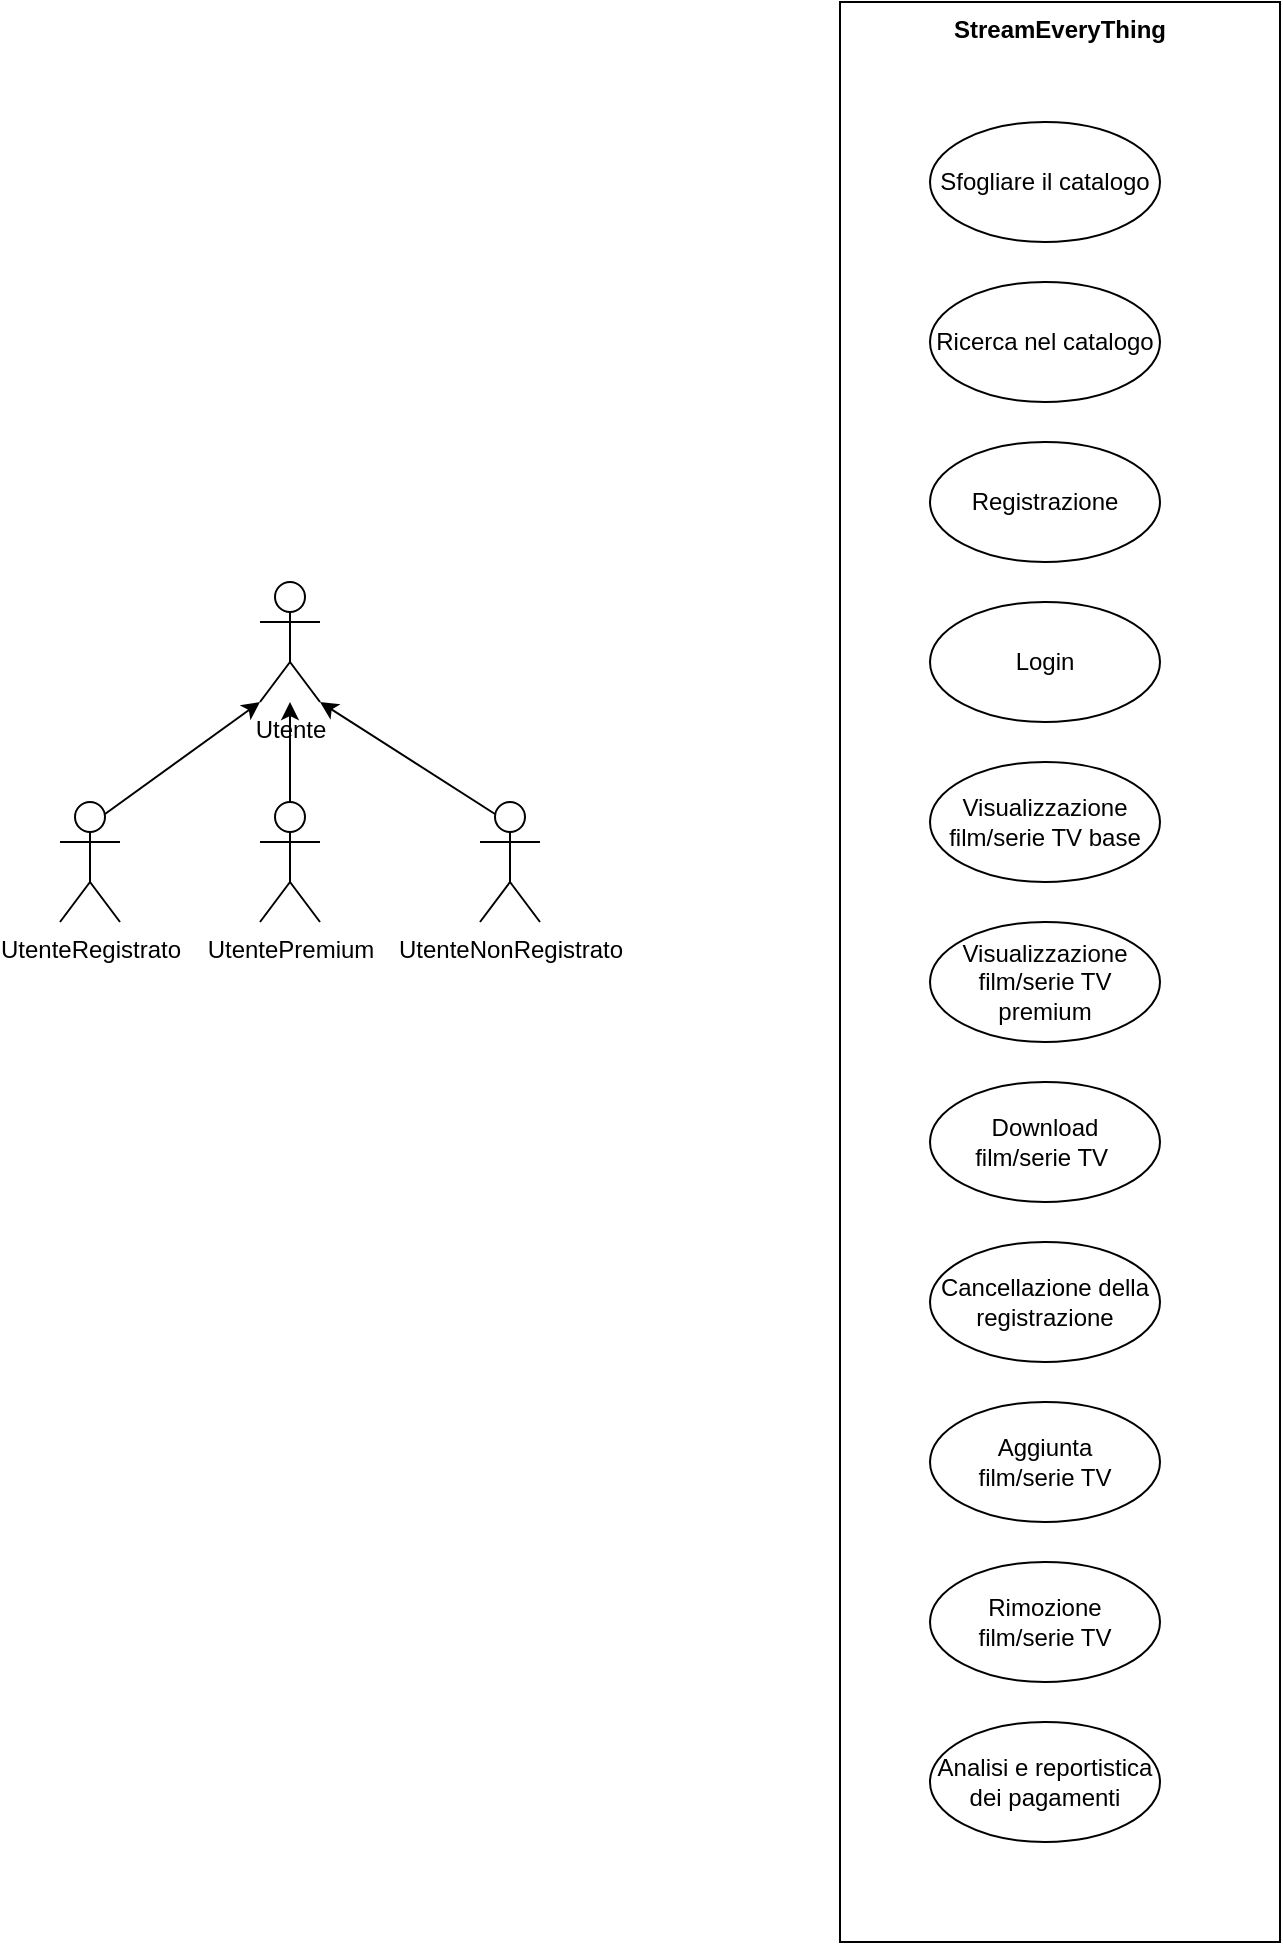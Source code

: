 <mxfile>
    <diagram id="GPvrRylX8BrqGYzw24RA" name="Page-1">
        <mxGraphModel dx="1394" dy="1360" grid="1" gridSize="10" guides="1" tooltips="1" connect="1" arrows="1" fold="1" page="1" pageScale="1" pageWidth="850" pageHeight="1100" math="0" shadow="0">
            <root>
                <mxCell id="0"/>
                <mxCell id="1" parent="0"/>
                <mxCell id="2" value="Utente&lt;br&gt;" style="shape=umlActor;html=1;verticalLabelPosition=bottom;verticalAlign=top;align=center;" vertex="1" parent="1">
                    <mxGeometry x="210" y="320" width="30" height="60" as="geometry"/>
                </mxCell>
                <mxCell id="20" style="edgeStyle=none;html=1;exitX=0.25;exitY=0.1;exitDx=0;exitDy=0;exitPerimeter=0;entryX=1;entryY=1;entryDx=0;entryDy=0;entryPerimeter=0;" edge="1" parent="1" source="3" target="2">
                    <mxGeometry relative="1" as="geometry"/>
                </mxCell>
                <mxCell id="3" value="UtenteNonRegistrato" style="shape=umlActor;html=1;verticalLabelPosition=bottom;verticalAlign=top;align=center;" vertex="1" parent="1">
                    <mxGeometry x="320" y="430" width="30" height="60" as="geometry"/>
                </mxCell>
                <mxCell id="18" style="edgeStyle=none;html=1;exitX=0.75;exitY=0.1;exitDx=0;exitDy=0;exitPerimeter=0;entryX=0;entryY=1;entryDx=0;entryDy=0;entryPerimeter=0;" edge="1" parent="1" source="4" target="2">
                    <mxGeometry relative="1" as="geometry"/>
                </mxCell>
                <mxCell id="4" value="UtenteRegistrato" style="shape=umlActor;html=1;verticalLabelPosition=bottom;verticalAlign=top;align=center;" vertex="1" parent="1">
                    <mxGeometry x="110" y="430" width="30" height="60" as="geometry"/>
                </mxCell>
                <mxCell id="19" style="edgeStyle=none;html=1;exitX=0.5;exitY=0;exitDx=0;exitDy=0;exitPerimeter=0;" edge="1" parent="1" source="8" target="2">
                    <mxGeometry relative="1" as="geometry"/>
                </mxCell>
                <mxCell id="8" value="UtentePremium" style="shape=umlActor;html=1;verticalLabelPosition=bottom;verticalAlign=top;align=center;" vertex="1" parent="1">
                    <mxGeometry x="210" y="430" width="30" height="60" as="geometry"/>
                </mxCell>
                <mxCell id="21" value="StreamEveryThing" style="shape=rect;html=1;verticalAlign=top;fontStyle=1;whiteSpace=wrap;align=center;" vertex="1" parent="1">
                    <mxGeometry x="500" y="30" width="220" height="970" as="geometry"/>
                </mxCell>
                <mxCell id="22" value="Sfogliare il catalogo" style="ellipse;whiteSpace=wrap;html=1;" vertex="1" parent="1">
                    <mxGeometry x="545" y="90" width="115" height="60" as="geometry"/>
                </mxCell>
                <mxCell id="23" value="Ricerca nel catalogo" style="ellipse;whiteSpace=wrap;html=1;" vertex="1" parent="1">
                    <mxGeometry x="545" y="170" width="115" height="60" as="geometry"/>
                </mxCell>
                <mxCell id="24" value="Registrazione" style="ellipse;whiteSpace=wrap;html=1;" vertex="1" parent="1">
                    <mxGeometry x="545" y="250" width="115" height="60" as="geometry"/>
                </mxCell>
                <mxCell id="26" value="Login" style="ellipse;whiteSpace=wrap;html=1;" vertex="1" parent="1">
                    <mxGeometry x="545" y="330" width="115" height="60" as="geometry"/>
                </mxCell>
                <mxCell id="27" value="Visualizzazione film/serie TV base" style="ellipse;whiteSpace=wrap;html=1;" vertex="1" parent="1">
                    <mxGeometry x="545" y="410" width="115" height="60" as="geometry"/>
                </mxCell>
                <mxCell id="28" value="Visualizzazione film/serie TV premium" style="ellipse;whiteSpace=wrap;html=1;" vertex="1" parent="1">
                    <mxGeometry x="545" y="490" width="115" height="60" as="geometry"/>
                </mxCell>
                <mxCell id="29" value="Download &lt;br&gt;film/serie TV&amp;nbsp;" style="ellipse;whiteSpace=wrap;html=1;" vertex="1" parent="1">
                    <mxGeometry x="545" y="570" width="115" height="60" as="geometry"/>
                </mxCell>
                <mxCell id="30" value="Cancellazione della registrazione" style="ellipse;whiteSpace=wrap;html=1;" vertex="1" parent="1">
                    <mxGeometry x="545" y="650" width="115" height="60" as="geometry"/>
                </mxCell>
                <mxCell id="31" value="Aggiunta &lt;br&gt;film/serie TV" style="ellipse;whiteSpace=wrap;html=1;" vertex="1" parent="1">
                    <mxGeometry x="545" y="730" width="115" height="60" as="geometry"/>
                </mxCell>
                <mxCell id="32" value="Rimozione&lt;br&gt;film/serie TV" style="ellipse;whiteSpace=wrap;html=1;" vertex="1" parent="1">
                    <mxGeometry x="545" y="810" width="115" height="60" as="geometry"/>
                </mxCell>
                <mxCell id="33" value="Analisi e reportistica dei pagamenti" style="ellipse;whiteSpace=wrap;html=1;" vertex="1" parent="1">
                    <mxGeometry x="545" y="890" width="115" height="60" as="geometry"/>
                </mxCell>
            </root>
        </mxGraphModel>
    </diagram>
</mxfile>
